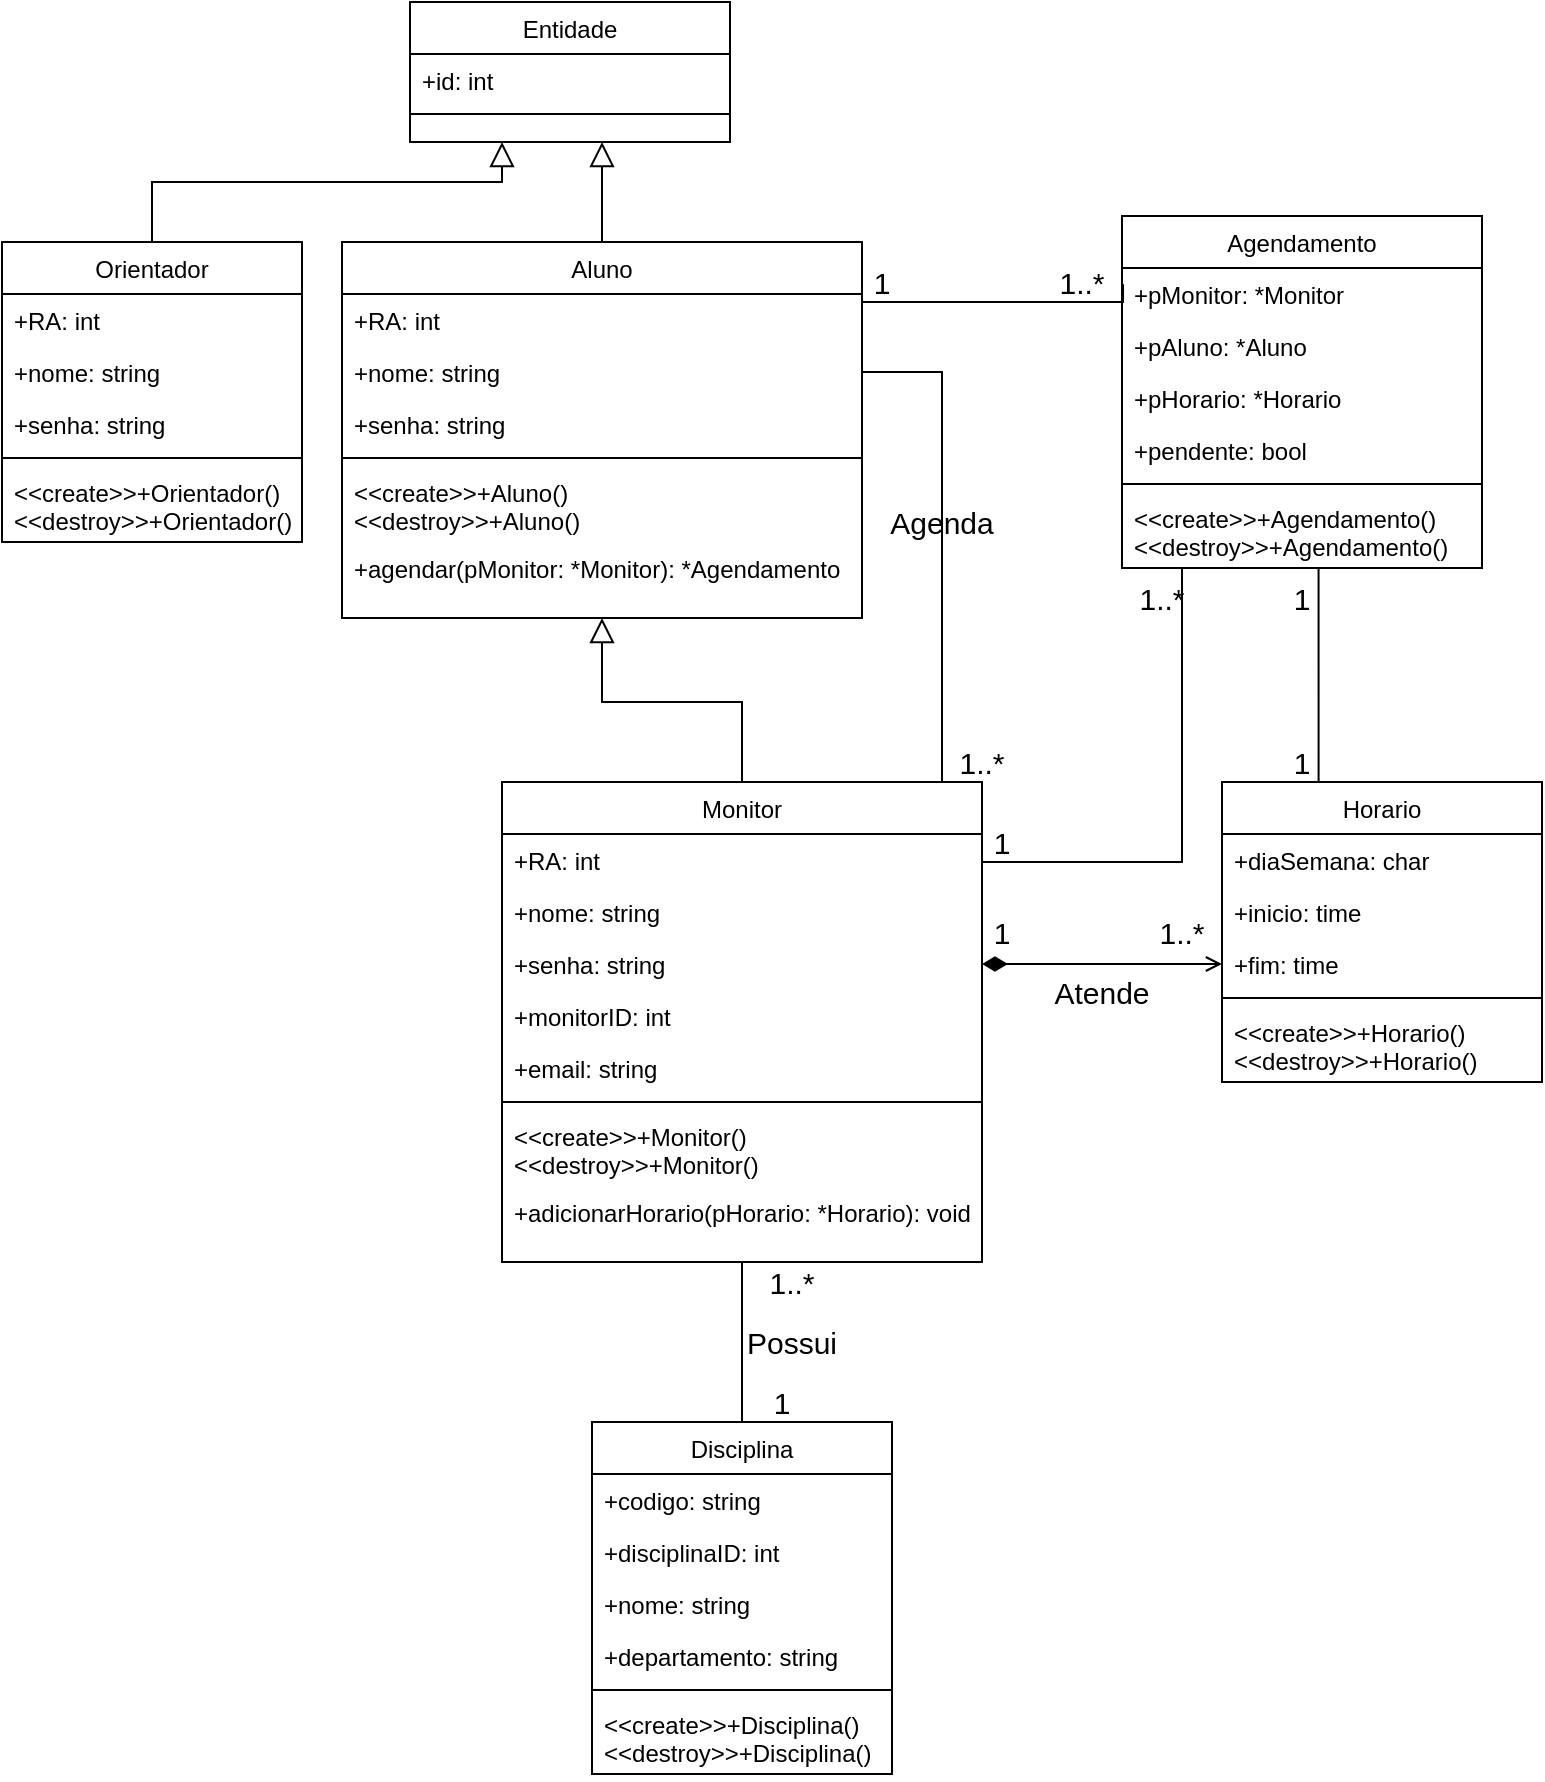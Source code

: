<mxfile version="14.9.5" type="github">
  <diagram id="C5RBs43oDa-KdzZeNtuy" name="Page-1">
    <mxGraphModel dx="581" dy="342" grid="1" gridSize="10" guides="1" tooltips="1" connect="1" arrows="1" fold="1" page="1" pageScale="1" pageWidth="827" pageHeight="1169" math="0" shadow="0">
      <root>
        <mxCell id="WIyWlLk6GJQsqaUBKTNV-0" />
        <mxCell id="WIyWlLk6GJQsqaUBKTNV-1" parent="WIyWlLk6GJQsqaUBKTNV-0" />
        <mxCell id="zkfFHV4jXpPFQw0GAbJ--13" value="Entidade" style="swimlane;fontStyle=0;align=center;verticalAlign=top;childLayout=stackLayout;horizontal=1;startSize=26;horizontalStack=0;resizeParent=1;resizeLast=0;collapsible=1;marginBottom=0;rounded=0;shadow=0;strokeWidth=1;" parent="WIyWlLk6GJQsqaUBKTNV-1" vertex="1">
          <mxGeometry x="234" y="40" width="160" height="70" as="geometry">
            <mxRectangle x="340" y="380" width="170" height="26" as="alternateBounds" />
          </mxGeometry>
        </mxCell>
        <mxCell id="zkfFHV4jXpPFQw0GAbJ--14" value="+id: int" style="text;align=left;verticalAlign=top;spacingLeft=4;spacingRight=4;overflow=hidden;rotatable=0;points=[[0,0.5],[1,0.5]];portConstraint=eastwest;" parent="zkfFHV4jXpPFQw0GAbJ--13" vertex="1">
          <mxGeometry y="26" width="160" height="26" as="geometry" />
        </mxCell>
        <mxCell id="zkfFHV4jXpPFQw0GAbJ--15" value="" style="line;html=1;strokeWidth=1;align=left;verticalAlign=middle;spacingTop=-1;spacingLeft=3;spacingRight=3;rotatable=0;labelPosition=right;points=[];portConstraint=eastwest;" parent="zkfFHV4jXpPFQw0GAbJ--13" vertex="1">
          <mxGeometry y="52" width="160" height="8" as="geometry" />
        </mxCell>
        <mxCell id="EkIygRgZrOwB8es0yi5O-0" value="Aluno" style="swimlane;fontStyle=0;align=center;verticalAlign=top;childLayout=stackLayout;horizontal=1;startSize=26;horizontalStack=0;resizeParent=1;resizeLast=0;collapsible=1;marginBottom=0;rounded=0;shadow=0;strokeWidth=1;" parent="WIyWlLk6GJQsqaUBKTNV-1" vertex="1">
          <mxGeometry x="200" y="160" width="260" height="188" as="geometry">
            <mxRectangle x="550" y="140" width="160" height="26" as="alternateBounds" />
          </mxGeometry>
        </mxCell>
        <mxCell id="EkIygRgZrOwB8es0yi5O-1" value="+RA: int" style="text;align=left;verticalAlign=top;spacingLeft=4;spacingRight=4;overflow=hidden;rotatable=0;points=[[0,0.5],[1,0.5]];portConstraint=eastwest;" parent="EkIygRgZrOwB8es0yi5O-0" vertex="1">
          <mxGeometry y="26" width="260" height="26" as="geometry" />
        </mxCell>
        <mxCell id="EkIygRgZrOwB8es0yi5O-2" value="+nome: string" style="text;align=left;verticalAlign=top;spacingLeft=4;spacingRight=4;overflow=hidden;rotatable=0;points=[[0,0.5],[1,0.5]];portConstraint=eastwest;rounded=0;shadow=0;html=0;" parent="EkIygRgZrOwB8es0yi5O-0" vertex="1">
          <mxGeometry y="52" width="260" height="26" as="geometry" />
        </mxCell>
        <mxCell id="EkIygRgZrOwB8es0yi5O-3" value="+senha: string" style="text;align=left;verticalAlign=top;spacingLeft=4;spacingRight=4;overflow=hidden;rotatable=0;points=[[0,0.5],[1,0.5]];portConstraint=eastwest;rounded=0;shadow=0;html=0;" parent="EkIygRgZrOwB8es0yi5O-0" vertex="1">
          <mxGeometry y="78" width="260" height="26" as="geometry" />
        </mxCell>
        <mxCell id="EkIygRgZrOwB8es0yi5O-6" value="" style="line;html=1;strokeWidth=1;align=left;verticalAlign=middle;spacingTop=-1;spacingLeft=3;spacingRight=3;rotatable=0;labelPosition=right;points=[];portConstraint=eastwest;" parent="EkIygRgZrOwB8es0yi5O-0" vertex="1">
          <mxGeometry y="104" width="260" height="8" as="geometry" />
        </mxCell>
        <mxCell id="EkIygRgZrOwB8es0yi5O-8" value="&lt;&lt;create&gt;&gt;+Aluno()&#xa;&lt;&lt;destroy&gt;&gt;+Aluno()" style="text;align=left;verticalAlign=top;spacingLeft=4;spacingRight=4;overflow=hidden;rotatable=0;points=[[0,0.5],[1,0.5]];portConstraint=eastwest;" parent="EkIygRgZrOwB8es0yi5O-0" vertex="1">
          <mxGeometry y="112" width="260" height="38" as="geometry" />
        </mxCell>
        <mxCell id="BaJsWfcR0pTe_Ca1Ub9k-18" value="+agendar(pMonitor: *Monitor): *Agendamento" style="text;align=left;verticalAlign=top;spacingLeft=4;spacingRight=4;overflow=hidden;rotatable=0;points=[[0,0.5],[1,0.5]];portConstraint=eastwest;" vertex="1" parent="EkIygRgZrOwB8es0yi5O-0">
          <mxGeometry y="150" width="260" height="38" as="geometry" />
        </mxCell>
        <mxCell id="EkIygRgZrOwB8es0yi5O-15" value="Monitor" style="swimlane;fontStyle=0;align=center;verticalAlign=top;childLayout=stackLayout;horizontal=1;startSize=26;horizontalStack=0;resizeParent=1;resizeLast=0;collapsible=1;marginBottom=0;rounded=0;shadow=0;strokeWidth=1;" parent="WIyWlLk6GJQsqaUBKTNV-1" vertex="1">
          <mxGeometry x="280" y="430" width="240" height="240" as="geometry">
            <mxRectangle x="550" y="140" width="160" height="26" as="alternateBounds" />
          </mxGeometry>
        </mxCell>
        <mxCell id="EkIygRgZrOwB8es0yi5O-24" value="+RA: int" style="text;align=left;verticalAlign=top;spacingLeft=4;spacingRight=4;overflow=hidden;rotatable=0;points=[[0,0.5],[1,0.5]];portConstraint=eastwest;" parent="EkIygRgZrOwB8es0yi5O-15" vertex="1">
          <mxGeometry y="26" width="240" height="26" as="geometry" />
        </mxCell>
        <mxCell id="EkIygRgZrOwB8es0yi5O-25" value="+nome: string" style="text;align=left;verticalAlign=top;spacingLeft=4;spacingRight=4;overflow=hidden;rotatable=0;points=[[0,0.5],[1,0.5]];portConstraint=eastwest;rounded=0;shadow=0;html=0;" parent="EkIygRgZrOwB8es0yi5O-15" vertex="1">
          <mxGeometry y="52" width="240" height="26" as="geometry" />
        </mxCell>
        <mxCell id="EkIygRgZrOwB8es0yi5O-26" value="+senha: string" style="text;align=left;verticalAlign=top;spacingLeft=4;spacingRight=4;overflow=hidden;rotatable=0;points=[[0,0.5],[1,0.5]];portConstraint=eastwest;rounded=0;shadow=0;html=0;" parent="EkIygRgZrOwB8es0yi5O-15" vertex="1">
          <mxGeometry y="78" width="240" height="26" as="geometry" />
        </mxCell>
        <mxCell id="EkIygRgZrOwB8es0yi5O-27" value="+monitorID: int" style="text;align=left;verticalAlign=top;spacingLeft=4;spacingRight=4;overflow=hidden;rotatable=0;points=[[0,0.5],[1,0.5]];portConstraint=eastwest;rounded=0;shadow=0;html=0;" parent="EkIygRgZrOwB8es0yi5O-15" vertex="1">
          <mxGeometry y="104" width="240" height="26" as="geometry" />
        </mxCell>
        <mxCell id="EkIygRgZrOwB8es0yi5O-28" value="+email: string" style="text;align=left;verticalAlign=top;spacingLeft=4;spacingRight=4;overflow=hidden;rotatable=0;points=[[0,0.5],[1,0.5]];portConstraint=eastwest;rounded=0;shadow=0;html=0;" parent="EkIygRgZrOwB8es0yi5O-15" vertex="1">
          <mxGeometry y="130" width="240" height="26" as="geometry" />
        </mxCell>
        <mxCell id="EkIygRgZrOwB8es0yi5O-21" value="" style="line;html=1;strokeWidth=1;align=left;verticalAlign=middle;spacingTop=-1;spacingLeft=3;spacingRight=3;rotatable=0;labelPosition=right;points=[];portConstraint=eastwest;" parent="EkIygRgZrOwB8es0yi5O-15" vertex="1">
          <mxGeometry y="156" width="240" height="8" as="geometry" />
        </mxCell>
        <mxCell id="EkIygRgZrOwB8es0yi5O-29" value="&lt;&lt;create&gt;&gt;+Monitor()&#xa;&lt;&lt;destroy&gt;&gt;+Monitor()" style="text;align=left;verticalAlign=top;spacingLeft=4;spacingRight=4;overflow=hidden;rotatable=0;points=[[0,0.5],[1,0.5]];portConstraint=eastwest;" parent="EkIygRgZrOwB8es0yi5O-15" vertex="1">
          <mxGeometry y="164" width="240" height="38" as="geometry" />
        </mxCell>
        <mxCell id="BaJsWfcR0pTe_Ca1Ub9k-0" value="+adicionarHorario(pHorario: *Horario): void&#xa;" style="text;align=left;verticalAlign=top;spacingLeft=4;spacingRight=4;overflow=hidden;rotatable=0;points=[[0,0.5],[1,0.5]];portConstraint=eastwest;" vertex="1" parent="EkIygRgZrOwB8es0yi5O-15">
          <mxGeometry y="202" width="240" height="38" as="geometry" />
        </mxCell>
        <mxCell id="EkIygRgZrOwB8es0yi5O-65" style="edgeStyle=orthogonalEdgeStyle;rounded=0;jumpSize=6;orthogonalLoop=1;jettySize=auto;html=1;exitX=0.5;exitY=0;exitDx=0;exitDy=0;entryX=0.5;entryY=1;entryDx=0;entryDy=0;fontSize=15;startArrow=none;startFill=0;endArrow=none;endFill=0;startSize=10;endSize=6;strokeWidth=1;" parent="WIyWlLk6GJQsqaUBKTNV-1" source="EkIygRgZrOwB8es0yi5O-30" target="EkIygRgZrOwB8es0yi5O-15" edge="1">
          <mxGeometry relative="1" as="geometry" />
        </mxCell>
        <mxCell id="EkIygRgZrOwB8es0yi5O-30" value="Disciplina" style="swimlane;fontStyle=0;align=center;verticalAlign=top;childLayout=stackLayout;horizontal=1;startSize=26;horizontalStack=0;resizeParent=1;resizeLast=0;collapsible=1;marginBottom=0;rounded=0;shadow=0;strokeWidth=1;" parent="WIyWlLk6GJQsqaUBKTNV-1" vertex="1">
          <mxGeometry x="325" y="750" width="150" height="176" as="geometry">
            <mxRectangle x="550" y="140" width="160" height="26" as="alternateBounds" />
          </mxGeometry>
        </mxCell>
        <mxCell id="EkIygRgZrOwB8es0yi5O-31" value="+codigo: string" style="text;align=left;verticalAlign=top;spacingLeft=4;spacingRight=4;overflow=hidden;rotatable=0;points=[[0,0.5],[1,0.5]];portConstraint=eastwest;" parent="EkIygRgZrOwB8es0yi5O-30" vertex="1">
          <mxGeometry y="26" width="150" height="26" as="geometry" />
        </mxCell>
        <mxCell id="EkIygRgZrOwB8es0yi5O-36" value="+disciplinaID: int" style="text;align=left;verticalAlign=top;spacingLeft=4;spacingRight=4;overflow=hidden;rotatable=0;points=[[0,0.5],[1,0.5]];portConstraint=eastwest;rounded=0;shadow=0;html=0;" parent="EkIygRgZrOwB8es0yi5O-30" vertex="1">
          <mxGeometry y="52" width="150" height="26" as="geometry" />
        </mxCell>
        <mxCell id="EkIygRgZrOwB8es0yi5O-32" value="+nome: string" style="text;align=left;verticalAlign=top;spacingLeft=4;spacingRight=4;overflow=hidden;rotatable=0;points=[[0,0.5],[1,0.5]];portConstraint=eastwest;rounded=0;shadow=0;html=0;" parent="EkIygRgZrOwB8es0yi5O-30" vertex="1">
          <mxGeometry y="78" width="150" height="26" as="geometry" />
        </mxCell>
        <mxCell id="EkIygRgZrOwB8es0yi5O-33" value="+departamento: string" style="text;align=left;verticalAlign=top;spacingLeft=4;spacingRight=4;overflow=hidden;rotatable=0;points=[[0,0.5],[1,0.5]];portConstraint=eastwest;rounded=0;shadow=0;html=0;" parent="EkIygRgZrOwB8es0yi5O-30" vertex="1">
          <mxGeometry y="104" width="150" height="26" as="geometry" />
        </mxCell>
        <mxCell id="EkIygRgZrOwB8es0yi5O-34" value="" style="line;html=1;strokeWidth=1;align=left;verticalAlign=middle;spacingTop=-1;spacingLeft=3;spacingRight=3;rotatable=0;labelPosition=right;points=[];portConstraint=eastwest;" parent="EkIygRgZrOwB8es0yi5O-30" vertex="1">
          <mxGeometry y="130" width="150" height="8" as="geometry" />
        </mxCell>
        <mxCell id="EkIygRgZrOwB8es0yi5O-35" value="&lt;&lt;create&gt;&gt;+Disciplina()&#xa;&lt;&lt;destroy&gt;&gt;+Disciplina()" style="text;align=left;verticalAlign=top;spacingLeft=4;spacingRight=4;overflow=hidden;rotatable=0;points=[[0,0.5],[1,0.5]];portConstraint=eastwest;" parent="EkIygRgZrOwB8es0yi5O-30" vertex="1">
          <mxGeometry y="138" width="150" height="38" as="geometry" />
        </mxCell>
        <mxCell id="EkIygRgZrOwB8es0yi5O-40" value="Horario" style="swimlane;fontStyle=0;align=center;verticalAlign=top;childLayout=stackLayout;horizontal=1;startSize=26;horizontalStack=0;resizeParent=1;resizeLast=0;collapsible=1;marginBottom=0;rounded=0;shadow=0;strokeWidth=1;" parent="WIyWlLk6GJQsqaUBKTNV-1" vertex="1">
          <mxGeometry x="640" y="430" width="160" height="150" as="geometry">
            <mxRectangle x="340" y="380" width="170" height="26" as="alternateBounds" />
          </mxGeometry>
        </mxCell>
        <mxCell id="EkIygRgZrOwB8es0yi5O-41" value="+diaSemana: char" style="text;align=left;verticalAlign=top;spacingLeft=4;spacingRight=4;overflow=hidden;rotatable=0;points=[[0,0.5],[1,0.5]];portConstraint=eastwest;" parent="EkIygRgZrOwB8es0yi5O-40" vertex="1">
          <mxGeometry y="26" width="160" height="26" as="geometry" />
        </mxCell>
        <mxCell id="EkIygRgZrOwB8es0yi5O-43" value="+inicio: time" style="text;align=left;verticalAlign=top;spacingLeft=4;spacingRight=4;overflow=hidden;rotatable=0;points=[[0,0.5],[1,0.5]];portConstraint=eastwest;" parent="EkIygRgZrOwB8es0yi5O-40" vertex="1">
          <mxGeometry y="52" width="160" height="26" as="geometry" />
        </mxCell>
        <mxCell id="EkIygRgZrOwB8es0yi5O-44" value="+fim: time" style="text;align=left;verticalAlign=top;spacingLeft=4;spacingRight=4;overflow=hidden;rotatable=0;points=[[0,0.5],[1,0.5]];portConstraint=eastwest;" parent="EkIygRgZrOwB8es0yi5O-40" vertex="1">
          <mxGeometry y="78" width="160" height="26" as="geometry" />
        </mxCell>
        <mxCell id="EkIygRgZrOwB8es0yi5O-42" value="" style="line;html=1;strokeWidth=1;align=left;verticalAlign=middle;spacingTop=-1;spacingLeft=3;spacingRight=3;rotatable=0;labelPosition=right;points=[];portConstraint=eastwest;" parent="EkIygRgZrOwB8es0yi5O-40" vertex="1">
          <mxGeometry y="104" width="160" height="8" as="geometry" />
        </mxCell>
        <mxCell id="EkIygRgZrOwB8es0yi5O-45" value="&lt;&lt;create&gt;&gt;+Horario()&#xa;&lt;&lt;destroy&gt;&gt;+Horario()" style="text;align=left;verticalAlign=top;spacingLeft=4;spacingRight=4;overflow=hidden;rotatable=0;points=[[0,0.5],[1,0.5]];portConstraint=eastwest;" parent="EkIygRgZrOwB8es0yi5O-40" vertex="1">
          <mxGeometry y="112" width="160" height="38" as="geometry" />
        </mxCell>
        <mxCell id="EkIygRgZrOwB8es0yi5O-46" value="Orientador" style="swimlane;fontStyle=0;align=center;verticalAlign=top;childLayout=stackLayout;horizontal=1;startSize=26;horizontalStack=0;resizeParent=1;resizeLast=0;collapsible=1;marginBottom=0;rounded=0;shadow=0;strokeWidth=1;" parent="WIyWlLk6GJQsqaUBKTNV-1" vertex="1">
          <mxGeometry x="30" y="160" width="150" height="150" as="geometry">
            <mxRectangle x="550" y="140" width="160" height="26" as="alternateBounds" />
          </mxGeometry>
        </mxCell>
        <mxCell id="EkIygRgZrOwB8es0yi5O-47" value="+RA: int" style="text;align=left;verticalAlign=top;spacingLeft=4;spacingRight=4;overflow=hidden;rotatable=0;points=[[0,0.5],[1,0.5]];portConstraint=eastwest;" parent="EkIygRgZrOwB8es0yi5O-46" vertex="1">
          <mxGeometry y="26" width="150" height="26" as="geometry" />
        </mxCell>
        <mxCell id="EkIygRgZrOwB8es0yi5O-48" value="+nome: string" style="text;align=left;verticalAlign=top;spacingLeft=4;spacingRight=4;overflow=hidden;rotatable=0;points=[[0,0.5],[1,0.5]];portConstraint=eastwest;rounded=0;shadow=0;html=0;" parent="EkIygRgZrOwB8es0yi5O-46" vertex="1">
          <mxGeometry y="52" width="150" height="26" as="geometry" />
        </mxCell>
        <mxCell id="EkIygRgZrOwB8es0yi5O-49" value="+senha: string" style="text;align=left;verticalAlign=top;spacingLeft=4;spacingRight=4;overflow=hidden;rotatable=0;points=[[0,0.5],[1,0.5]];portConstraint=eastwest;rounded=0;shadow=0;html=0;" parent="EkIygRgZrOwB8es0yi5O-46" vertex="1">
          <mxGeometry y="78" width="150" height="26" as="geometry" />
        </mxCell>
        <mxCell id="EkIygRgZrOwB8es0yi5O-50" value="" style="line;html=1;strokeWidth=1;align=left;verticalAlign=middle;spacingTop=-1;spacingLeft=3;spacingRight=3;rotatable=0;labelPosition=right;points=[];portConstraint=eastwest;" parent="EkIygRgZrOwB8es0yi5O-46" vertex="1">
          <mxGeometry y="104" width="150" height="8" as="geometry" />
        </mxCell>
        <mxCell id="EkIygRgZrOwB8es0yi5O-51" value="&lt;&lt;create&gt;&gt;+Orientador()&#xa;&lt;&lt;destroy&gt;&gt;+Orientador()" style="text;align=left;verticalAlign=top;spacingLeft=4;spacingRight=4;overflow=hidden;rotatable=0;points=[[0,0.5],[1,0.5]];portConstraint=eastwest;" parent="EkIygRgZrOwB8es0yi5O-46" vertex="1">
          <mxGeometry y="112" width="150" height="38" as="geometry" />
        </mxCell>
        <mxCell id="EkIygRgZrOwB8es0yi5O-55" value="" style="endArrow=block;endSize=10;endFill=0;shadow=0;strokeWidth=1;rounded=0;edgeStyle=elbowEdgeStyle;elbow=vertical;exitX=0.5;exitY=0;exitDx=0;exitDy=0;" parent="WIyWlLk6GJQsqaUBKTNV-1" source="EkIygRgZrOwB8es0yi5O-46" edge="1">
          <mxGeometry width="160" relative="1" as="geometry">
            <mxPoint x="60" y="140" as="sourcePoint" />
            <mxPoint x="280" y="110" as="targetPoint" />
            <Array as="points">
              <mxPoint x="120" y="130" />
              <mxPoint x="30" y="80" />
            </Array>
          </mxGeometry>
        </mxCell>
        <mxCell id="EkIygRgZrOwB8es0yi5O-56" value="" style="endArrow=block;endSize=10;endFill=0;shadow=0;strokeWidth=1;rounded=0;edgeStyle=elbowEdgeStyle;elbow=vertical;exitX=0.5;exitY=0;exitDx=0;exitDy=0;" parent="WIyWlLk6GJQsqaUBKTNV-1" source="EkIygRgZrOwB8es0yi5O-0" edge="1">
          <mxGeometry width="160" relative="1" as="geometry">
            <mxPoint x="484.58" y="130" as="sourcePoint" />
            <mxPoint x="330" y="110" as="targetPoint" />
            <Array as="points">
              <mxPoint x="370" y="130" />
            </Array>
          </mxGeometry>
        </mxCell>
        <mxCell id="EkIygRgZrOwB8es0yi5O-57" value="" style="endArrow=block;endSize=10;endFill=0;shadow=0;strokeWidth=1;rounded=0;edgeStyle=elbowEdgeStyle;elbow=vertical;exitX=0.5;exitY=0;exitDx=0;exitDy=0;" parent="WIyWlLk6GJQsqaUBKTNV-1" source="EkIygRgZrOwB8es0yi5O-15" edge="1" target="BaJsWfcR0pTe_Ca1Ub9k-18">
          <mxGeometry width="160" relative="1" as="geometry">
            <mxPoint x="343.58" y="450" as="sourcePoint" />
            <mxPoint x="440" y="390" as="targetPoint" />
            <Array as="points">
              <mxPoint x="330" y="390" />
            </Array>
          </mxGeometry>
        </mxCell>
        <mxCell id="EkIygRgZrOwB8es0yi5O-60" style="edgeStyle=orthogonalEdgeStyle;rounded=0;jumpSize=6;orthogonalLoop=1;jettySize=auto;html=1;exitX=1;exitY=0.5;exitDx=0;exitDy=0;startArrow=diamondThin;startFill=1;endArrow=open;endFill=0;endSize=6;strokeWidth=1;startSize=10;" parent="WIyWlLk6GJQsqaUBKTNV-1" source="EkIygRgZrOwB8es0yi5O-26" target="EkIygRgZrOwB8es0yi5O-44" edge="1">
          <mxGeometry relative="1" as="geometry" />
        </mxCell>
        <mxCell id="EkIygRgZrOwB8es0yi5O-61" value="1..*" style="text;html=1;strokeColor=none;fillColor=none;align=center;verticalAlign=middle;whiteSpace=wrap;rounded=0;fontSize=15;" parent="WIyWlLk6GJQsqaUBKTNV-1" vertex="1">
          <mxGeometry x="600" y="495" width="40" height="20" as="geometry" />
        </mxCell>
        <mxCell id="EkIygRgZrOwB8es0yi5O-63" value="1" style="text;html=1;strokeColor=none;fillColor=none;align=center;verticalAlign=middle;whiteSpace=wrap;rounded=0;fontSize=15;" parent="WIyWlLk6GJQsqaUBKTNV-1" vertex="1">
          <mxGeometry x="510" y="495" width="40" height="20" as="geometry" />
        </mxCell>
        <mxCell id="EkIygRgZrOwB8es0yi5O-67" value="1" style="text;html=1;strokeColor=none;fillColor=none;align=center;verticalAlign=middle;whiteSpace=wrap;rounded=0;fontSize=15;" parent="WIyWlLk6GJQsqaUBKTNV-1" vertex="1">
          <mxGeometry x="400" y="730" width="40" height="20" as="geometry" />
        </mxCell>
        <mxCell id="EkIygRgZrOwB8es0yi5O-68" value="1..*" style="text;html=1;strokeColor=none;fillColor=none;align=center;verticalAlign=middle;whiteSpace=wrap;rounded=0;fontSize=15;" parent="WIyWlLk6GJQsqaUBKTNV-1" vertex="1">
          <mxGeometry x="410" y="670" width="30" height="20" as="geometry" />
        </mxCell>
        <mxCell id="EkIygRgZrOwB8es0yi5O-69" value="Atende" style="text;html=1;strokeColor=none;fillColor=none;align=center;verticalAlign=middle;whiteSpace=wrap;rounded=0;fontSize=15;" parent="WIyWlLk6GJQsqaUBKTNV-1" vertex="1">
          <mxGeometry x="560" y="525" width="40" height="20" as="geometry" />
        </mxCell>
        <mxCell id="EkIygRgZrOwB8es0yi5O-70" value="Possui" style="text;html=1;strokeColor=none;fillColor=none;align=center;verticalAlign=middle;whiteSpace=wrap;rounded=0;fontSize=15;" parent="WIyWlLk6GJQsqaUBKTNV-1" vertex="1">
          <mxGeometry x="405" y="700" width="40" height="20" as="geometry" />
        </mxCell>
        <mxCell id="EkIygRgZrOwB8es0yi5O-71" style="edgeStyle=orthogonalEdgeStyle;rounded=0;jumpSize=6;orthogonalLoop=1;jettySize=auto;html=1;exitX=0;exitY=1;exitDx=0;exitDy=0;entryX=1;entryY=0.5;entryDx=0;entryDy=0;fontSize=15;startArrow=none;startFill=0;endArrow=none;endFill=0;startSize=10;endSize=6;strokeWidth=1;" parent="WIyWlLk6GJQsqaUBKTNV-1" source="EkIygRgZrOwB8es0yi5O-76" target="EkIygRgZrOwB8es0yi5O-2" edge="1">
          <mxGeometry relative="1" as="geometry">
            <mxPoint x="550" y="300" as="sourcePoint" />
            <mxPoint x="550" y="190" as="targetPoint" />
            <Array as="points">
              <mxPoint x="500" y="225" />
            </Array>
          </mxGeometry>
        </mxCell>
        <mxCell id="EkIygRgZrOwB8es0yi5O-74" value="Agenda" style="text;html=1;strokeColor=none;fillColor=none;align=center;verticalAlign=middle;whiteSpace=wrap;rounded=0;fontSize=15;" parent="WIyWlLk6GJQsqaUBKTNV-1" vertex="1">
          <mxGeometry x="480" y="290" width="40" height="20" as="geometry" />
        </mxCell>
        <mxCell id="EkIygRgZrOwB8es0yi5O-76" value="1..*" style="text;html=1;strokeColor=none;fillColor=none;align=center;verticalAlign=middle;whiteSpace=wrap;rounded=0;fontSize=15;" parent="WIyWlLk6GJQsqaUBKTNV-1" vertex="1">
          <mxGeometry x="500" y="410" width="40" height="20" as="geometry" />
        </mxCell>
        <mxCell id="BaJsWfcR0pTe_Ca1Ub9k-10" value="Agendamento" style="swimlane;fontStyle=0;align=center;verticalAlign=top;childLayout=stackLayout;horizontal=1;startSize=26;horizontalStack=0;resizeParent=1;resizeLast=0;collapsible=1;marginBottom=0;rounded=0;shadow=0;strokeWidth=1;" vertex="1" parent="WIyWlLk6GJQsqaUBKTNV-1">
          <mxGeometry x="590" y="147" width="180" height="176" as="geometry">
            <mxRectangle x="340" y="380" width="170" height="26" as="alternateBounds" />
          </mxGeometry>
        </mxCell>
        <mxCell id="BaJsWfcR0pTe_Ca1Ub9k-11" value="+pMonitor: *Monitor" style="text;align=left;verticalAlign=top;spacingLeft=4;spacingRight=4;overflow=hidden;rotatable=0;points=[[0,0.5],[1,0.5]];portConstraint=eastwest;" vertex="1" parent="BaJsWfcR0pTe_Ca1Ub9k-10">
          <mxGeometry y="26" width="180" height="26" as="geometry" />
        </mxCell>
        <mxCell id="BaJsWfcR0pTe_Ca1Ub9k-12" value="+pAluno: *Aluno" style="text;align=left;verticalAlign=top;spacingLeft=4;spacingRight=4;overflow=hidden;rotatable=0;points=[[0,0.5],[1,0.5]];portConstraint=eastwest;" vertex="1" parent="BaJsWfcR0pTe_Ca1Ub9k-10">
          <mxGeometry y="52" width="180" height="26" as="geometry" />
        </mxCell>
        <mxCell id="BaJsWfcR0pTe_Ca1Ub9k-26" style="edgeStyle=orthogonalEdgeStyle;rounded=0;jumpSize=6;orthogonalLoop=1;jettySize=auto;html=1;exitX=0;exitY=1;exitDx=0;exitDy=0;fontSize=15;startArrow=none;startFill=0;endArrow=none;endFill=0;startSize=10;endSize=6;strokeWidth=1;entryX=0.546;entryY=1.005;entryDx=0;entryDy=0;entryPerimeter=0;" edge="1" parent="BaJsWfcR0pTe_Ca1Ub9k-10" target="BaJsWfcR0pTe_Ca1Ub9k-15">
          <mxGeometry relative="1" as="geometry">
            <mxPoint x="140" y="283" as="sourcePoint" />
            <mxPoint x="100" y="183" as="targetPoint" />
            <Array as="points">
              <mxPoint x="98" y="283" />
            </Array>
          </mxGeometry>
        </mxCell>
        <mxCell id="BaJsWfcR0pTe_Ca1Ub9k-13" value="+pHorario: *Horario" style="text;align=left;verticalAlign=top;spacingLeft=4;spacingRight=4;overflow=hidden;rotatable=0;points=[[0,0.5],[1,0.5]];portConstraint=eastwest;" vertex="1" parent="BaJsWfcR0pTe_Ca1Ub9k-10">
          <mxGeometry y="78" width="180" height="26" as="geometry" />
        </mxCell>
        <mxCell id="BaJsWfcR0pTe_Ca1Ub9k-16" value="+pendente: bool" style="text;align=left;verticalAlign=top;spacingLeft=4;spacingRight=4;overflow=hidden;rotatable=0;points=[[0,0.5],[1,0.5]];portConstraint=eastwest;" vertex="1" parent="BaJsWfcR0pTe_Ca1Ub9k-10">
          <mxGeometry y="104" width="180" height="26" as="geometry" />
        </mxCell>
        <mxCell id="BaJsWfcR0pTe_Ca1Ub9k-14" value="" style="line;html=1;strokeWidth=1;align=left;verticalAlign=middle;spacingTop=-1;spacingLeft=3;spacingRight=3;rotatable=0;labelPosition=right;points=[];portConstraint=eastwest;" vertex="1" parent="BaJsWfcR0pTe_Ca1Ub9k-10">
          <mxGeometry y="130" width="180" height="8" as="geometry" />
        </mxCell>
        <mxCell id="BaJsWfcR0pTe_Ca1Ub9k-15" value="&lt;&lt;create&gt;&gt;+Agendamento()&#xa;&lt;&lt;destroy&gt;&gt;+Agendamento()" style="text;align=left;verticalAlign=top;spacingLeft=4;spacingRight=4;overflow=hidden;rotatable=0;points=[[0,0.5],[1,0.5]];portConstraint=eastwest;" vertex="1" parent="BaJsWfcR0pTe_Ca1Ub9k-10">
          <mxGeometry y="138" width="180" height="38" as="geometry" />
        </mxCell>
        <mxCell id="BaJsWfcR0pTe_Ca1Ub9k-19" style="edgeStyle=orthogonalEdgeStyle;rounded=0;jumpSize=6;orthogonalLoop=1;jettySize=auto;html=1;exitX=0.003;exitY=0.313;exitDx=0;exitDy=0;fontSize=15;startArrow=none;startFill=0;endArrow=none;endFill=0;startSize=10;endSize=6;strokeWidth=1;exitPerimeter=0;" edge="1" parent="WIyWlLk6GJQsqaUBKTNV-1" source="BaJsWfcR0pTe_Ca1Ub9k-11" target="EkIygRgZrOwB8es0yi5O-0">
          <mxGeometry relative="1" as="geometry">
            <mxPoint x="510" y="440" as="sourcePoint" />
            <mxPoint x="470" y="235" as="targetPoint" />
            <Array as="points">
              <mxPoint x="591" y="190" />
            </Array>
          </mxGeometry>
        </mxCell>
        <mxCell id="BaJsWfcR0pTe_Ca1Ub9k-20" value="1" style="text;html=1;strokeColor=none;fillColor=none;align=center;verticalAlign=middle;whiteSpace=wrap;rounded=0;fontSize=15;" vertex="1" parent="WIyWlLk6GJQsqaUBKTNV-1">
          <mxGeometry x="450" y="170" width="40" height="20" as="geometry" />
        </mxCell>
        <mxCell id="BaJsWfcR0pTe_Ca1Ub9k-22" value="1..*" style="text;html=1;strokeColor=none;fillColor=none;align=center;verticalAlign=middle;whiteSpace=wrap;rounded=0;fontSize=15;" vertex="1" parent="WIyWlLk6GJQsqaUBKTNV-1">
          <mxGeometry x="550" y="170" width="40" height="20" as="geometry" />
        </mxCell>
        <mxCell id="BaJsWfcR0pTe_Ca1Ub9k-29" value="1" style="text;html=1;strokeColor=none;fillColor=none;align=center;verticalAlign=middle;whiteSpace=wrap;rounded=0;fontSize=15;" vertex="1" parent="WIyWlLk6GJQsqaUBKTNV-1">
          <mxGeometry x="660" y="328" width="40" height="20" as="geometry" />
        </mxCell>
        <mxCell id="BaJsWfcR0pTe_Ca1Ub9k-31" value="1" style="text;html=1;strokeColor=none;fillColor=none;align=center;verticalAlign=middle;whiteSpace=wrap;rounded=0;fontSize=15;" vertex="1" parent="WIyWlLk6GJQsqaUBKTNV-1">
          <mxGeometry x="660" y="410" width="40" height="20" as="geometry" />
        </mxCell>
        <mxCell id="BaJsWfcR0pTe_Ca1Ub9k-33" style="edgeStyle=orthogonalEdgeStyle;rounded=0;jumpSize=6;orthogonalLoop=1;jettySize=auto;html=1;fontSize=15;startArrow=none;startFill=0;endArrow=none;endFill=0;startSize=10;endSize=6;strokeWidth=1;entryX=0.546;entryY=1.005;entryDx=0;entryDy=0;entryPerimeter=0;exitX=1;exitY=0.5;exitDx=0;exitDy=0;" edge="1" parent="WIyWlLk6GJQsqaUBKTNV-1" source="EkIygRgZrOwB8es0yi5O-24">
          <mxGeometry relative="1" as="geometry">
            <mxPoint x="590" y="470" as="sourcePoint" />
            <mxPoint x="590.0" y="323.0" as="targetPoint" />
            <Array as="points">
              <mxPoint x="520" y="470" />
              <mxPoint x="620" y="470" />
              <mxPoint x="620" y="323" />
            </Array>
          </mxGeometry>
        </mxCell>
        <mxCell id="BaJsWfcR0pTe_Ca1Ub9k-34" value="1..*" style="text;html=1;strokeColor=none;fillColor=none;align=center;verticalAlign=middle;whiteSpace=wrap;rounded=0;fontSize=15;" vertex="1" parent="WIyWlLk6GJQsqaUBKTNV-1">
          <mxGeometry x="590" y="328" width="40" height="20" as="geometry" />
        </mxCell>
        <mxCell id="BaJsWfcR0pTe_Ca1Ub9k-35" value="1" style="text;html=1;strokeColor=none;fillColor=none;align=center;verticalAlign=middle;whiteSpace=wrap;rounded=0;fontSize=15;" vertex="1" parent="WIyWlLk6GJQsqaUBKTNV-1">
          <mxGeometry x="510" y="450" width="40" height="20" as="geometry" />
        </mxCell>
      </root>
    </mxGraphModel>
  </diagram>
</mxfile>
